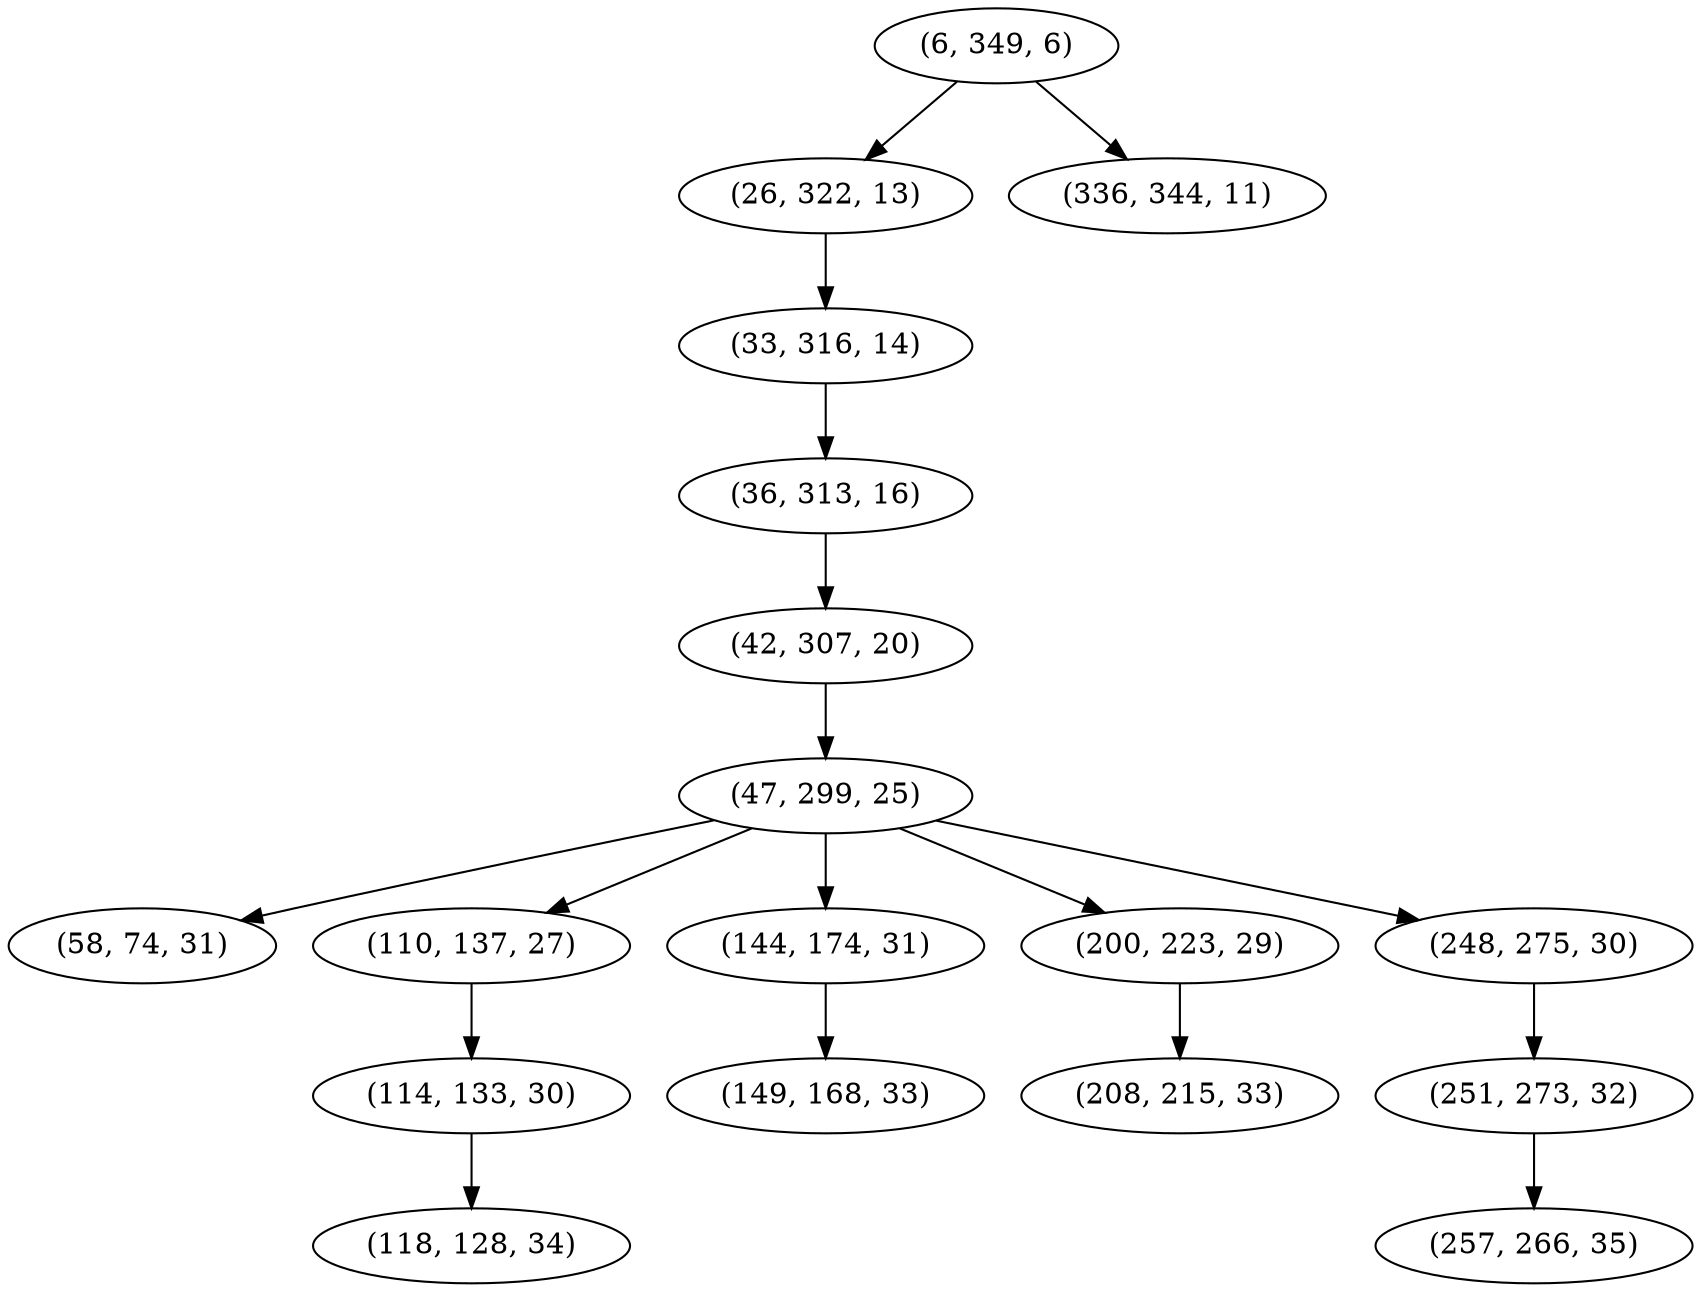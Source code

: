 digraph tree {
    "(6, 349, 6)";
    "(26, 322, 13)";
    "(33, 316, 14)";
    "(36, 313, 16)";
    "(42, 307, 20)";
    "(47, 299, 25)";
    "(58, 74, 31)";
    "(110, 137, 27)";
    "(114, 133, 30)";
    "(118, 128, 34)";
    "(144, 174, 31)";
    "(149, 168, 33)";
    "(200, 223, 29)";
    "(208, 215, 33)";
    "(248, 275, 30)";
    "(251, 273, 32)";
    "(257, 266, 35)";
    "(336, 344, 11)";
    "(6, 349, 6)" -> "(26, 322, 13)";
    "(6, 349, 6)" -> "(336, 344, 11)";
    "(26, 322, 13)" -> "(33, 316, 14)";
    "(33, 316, 14)" -> "(36, 313, 16)";
    "(36, 313, 16)" -> "(42, 307, 20)";
    "(42, 307, 20)" -> "(47, 299, 25)";
    "(47, 299, 25)" -> "(58, 74, 31)";
    "(47, 299, 25)" -> "(110, 137, 27)";
    "(47, 299, 25)" -> "(144, 174, 31)";
    "(47, 299, 25)" -> "(200, 223, 29)";
    "(47, 299, 25)" -> "(248, 275, 30)";
    "(110, 137, 27)" -> "(114, 133, 30)";
    "(114, 133, 30)" -> "(118, 128, 34)";
    "(144, 174, 31)" -> "(149, 168, 33)";
    "(200, 223, 29)" -> "(208, 215, 33)";
    "(248, 275, 30)" -> "(251, 273, 32)";
    "(251, 273, 32)" -> "(257, 266, 35)";
}
